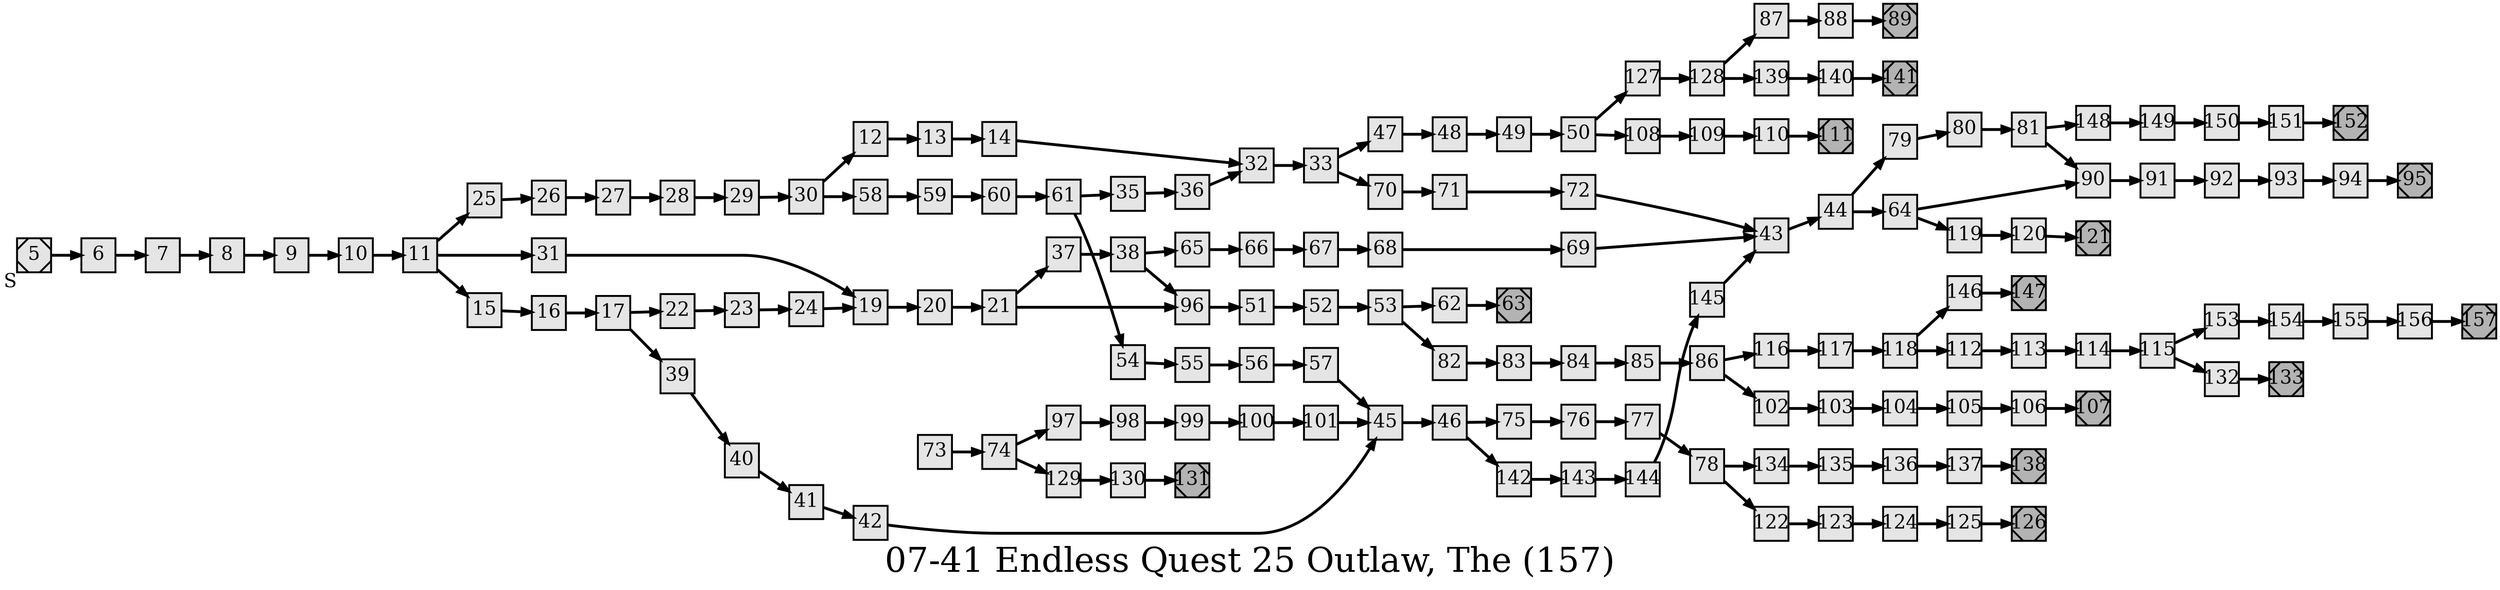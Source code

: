 digraph g{
  graph [ label="07-41 Endless Quest 25 Outlaw, The (157)" rankdir=LR, ordering=out, fontsize=36, nodesep="0.35", ranksep="0.45"];
  node  [shape=rect, penwidth=2, fontsize=20, style=filled, fillcolor=grey90, margin="0,0", labelfloat=true, regular=true, fixedsize=true];
  edge  [labelfloat=true, penwidth=3, fontsize=12];
  // ---;
  // group  : Katz;
  // id     :;
  // gbid   :;
  // series :;
  // title  :;
  // author :;
  // credit:;
  // - name : Rachael Grainger;
  // role : encoder;
  // date : 2017-08-24;
  // - name : Jeremy Douglass;
  // role : editor;
  // date : 2017-10-19;
  // render:;
  // - name   : small;
  // styles : gvStyles-small.txt;
  // engine : dot;
  // comment: >;
  
  // ---;
  
  // From | To | Label;
  
  5	[ xlabel="S", shape=Msquare, fontsize=20 ];
  5 -> 6;
  6 -> 7;
  7 -> 8;
  8 -> 9;
  9 -> 10;
  10 -> 11;
  11 -> 25;
  11 -> 31;
  11 -> 15;
  12 -> 13;
  13 -> 14;
  14 -> 32;
  15 -> 16;
  16 -> 17;
  17 -> 22;
  17 -> 39;
  19 -> 20;
  20 -> 21;
  21 -> 37;
  21 -> 96;
  22 -> 23;
  23 -> 24;
  24 -> 19;
  25 -> 26;
  26 -> 27;
  27 -> 28;
  28 -> 29;
  29 -> 30;
  30 -> 12;
  30 -> 58;
  31 -> 19;
  32 -> 33;
  33 -> 47;
  33 -> 70;
  35 -> 36;
  36 -> 32;
  37 -> 38;
  38 -> 65;
  38 -> 96;
  39 -> 40;
  40 -> 41;
  41 -> 42;
  42 -> 45;
  43 -> 44;
  44 -> 79;
  44 -> 64;
  45 -> 46;
  46 -> 75;
  46 -> 142;
  47 -> 48;
  48 -> 49;
  49 -> 50;
  50 -> 127;
  50 -> 108;
  51 -> 52;
  52 -> 53;
  53 -> 62;
  53 -> 82;
  54 -> 55;
  55 -> 56;
  56 -> 57;
  57 -> 45;
  58 -> 59;
  59 -> 60;
  60 -> 61;
  61 -> 35;
  61 -> 54;
  62 -> 63;
  63	[ xlabel="E", shape=Msquare, fontsize=20, fillcolor=grey70, xlabel="" ];
  64 -> 90;
  64 -> 119;
  65 -> 66;
  66 -> 67;
  67 -> 68;
  68 -> 69;
  69 -> 43;
  70 -> 71;
  71 -> 72;
  72 -> 43;
  73 -> 74;
  74 -> 97;
  74 -> 129;
  75 -> 76;
  76 -> 77;
  77 -> 78;
  78 -> 134;
  78 -> 122;
  79 -> 80;
  80 -> 81;
  81 -> 148;
  81 -> 90;
  82 -> 83;
  83 -> 84;
  84 -> 85;
  85 -> 86;
  86 -> 116;
  86 -> 102;
  87 -> 88;
  88 -> 89;
  89	[ xlabel="E", shape=Msquare, fontsize=20, fillcolor=grey70, xlabel="" ];
  90 -> 91;
  91 -> 92;
  92 -> 93;
  93 -> 94;
  94 -> 95;
  95	[ xlabel="E", shape=Msquare, fontsize=20, fillcolor=grey70, xlabel="" ];
  96 -> 51;
  97 -> 98;
  98 -> 99;
  99 -> 100;
  100 -> 101;
  101 -> 45;
  102 -> 103;
  103 -> 104;
  104 -> 105;
  105 -> 106;
  106 -> 107;
  107	[ xlabel="E", shape=Msquare, fontsize=20, fillcolor=grey70, xlabel="" ];
  108 -> 109;
  109 -> 110;
  110 -> 111;
  111	[ xlabel="E", shape=Msquare, fontsize=20, fillcolor=grey70, xlabel="" ];
  112 -> 113;
  113 -> 114;
  114 -> 115;
  115 -> 153;
  115 -> 132;
  116 -> 117;
  117 -> 118;
  118 -> 146;
  118 -> 112;
  119 -> 120;
  120 -> 121;
  121	[ xlabel="E", shape=Msquare, fontsize=20, fillcolor=grey70, xlabel="" ];
  122 -> 123;
  123 -> 124;
  124 -> 125;
  125 -> 126;
  126	[ xlabel="E", shape=Msquare, fontsize=20, fillcolor=grey70, xlabel="" ];
  127 -> 128;
  128 -> 87;
  128 -> 139;
  129 -> 130;
  130 -> 131;
  131	[ xlabel="E", shape=Msquare, fontsize=20, fillcolor=grey70, xlabel="" ];
  132 -> 133;
  133	[ xlabel="E", shape=Msquare, fontsize=20, fillcolor=grey70, xlabel="" ];
  134 -> 135;
  135 -> 136;
  136 -> 137;
  137 -> 138;
  138	[ xlabel="E", shape=Msquare, fontsize=20, fillcolor=grey70, xlabel="" ];
  139 -> 140;
  140 -> 141;
  141	[ xlabel="E", shape=Msquare, fontsize=20, fillcolor=grey70, xlabel="" ];
  142 -> 143;
  143 -> 144;
  144 -> 145;
  145 -> 43;
  146 -> 147;
  147	[ xlabel="E", shape=Msquare, fontsize=20, fillcolor=grey70, xlabel="" ];
  148 -> 149;
  149 -> 150;
  150 -> 151;
  151 -> 152;
  152	[ xlabel="E", shape=Msquare, fontsize=20, fillcolor=grey70, xlabel="" ];
  153 -> 154;
  154 -> 155;
  155 -> 156;
  156 -> 157;
  157	[ xlabel="E", shape=Msquare, fontsize=20, fillcolor=grey70, xlabel="" ];
}

